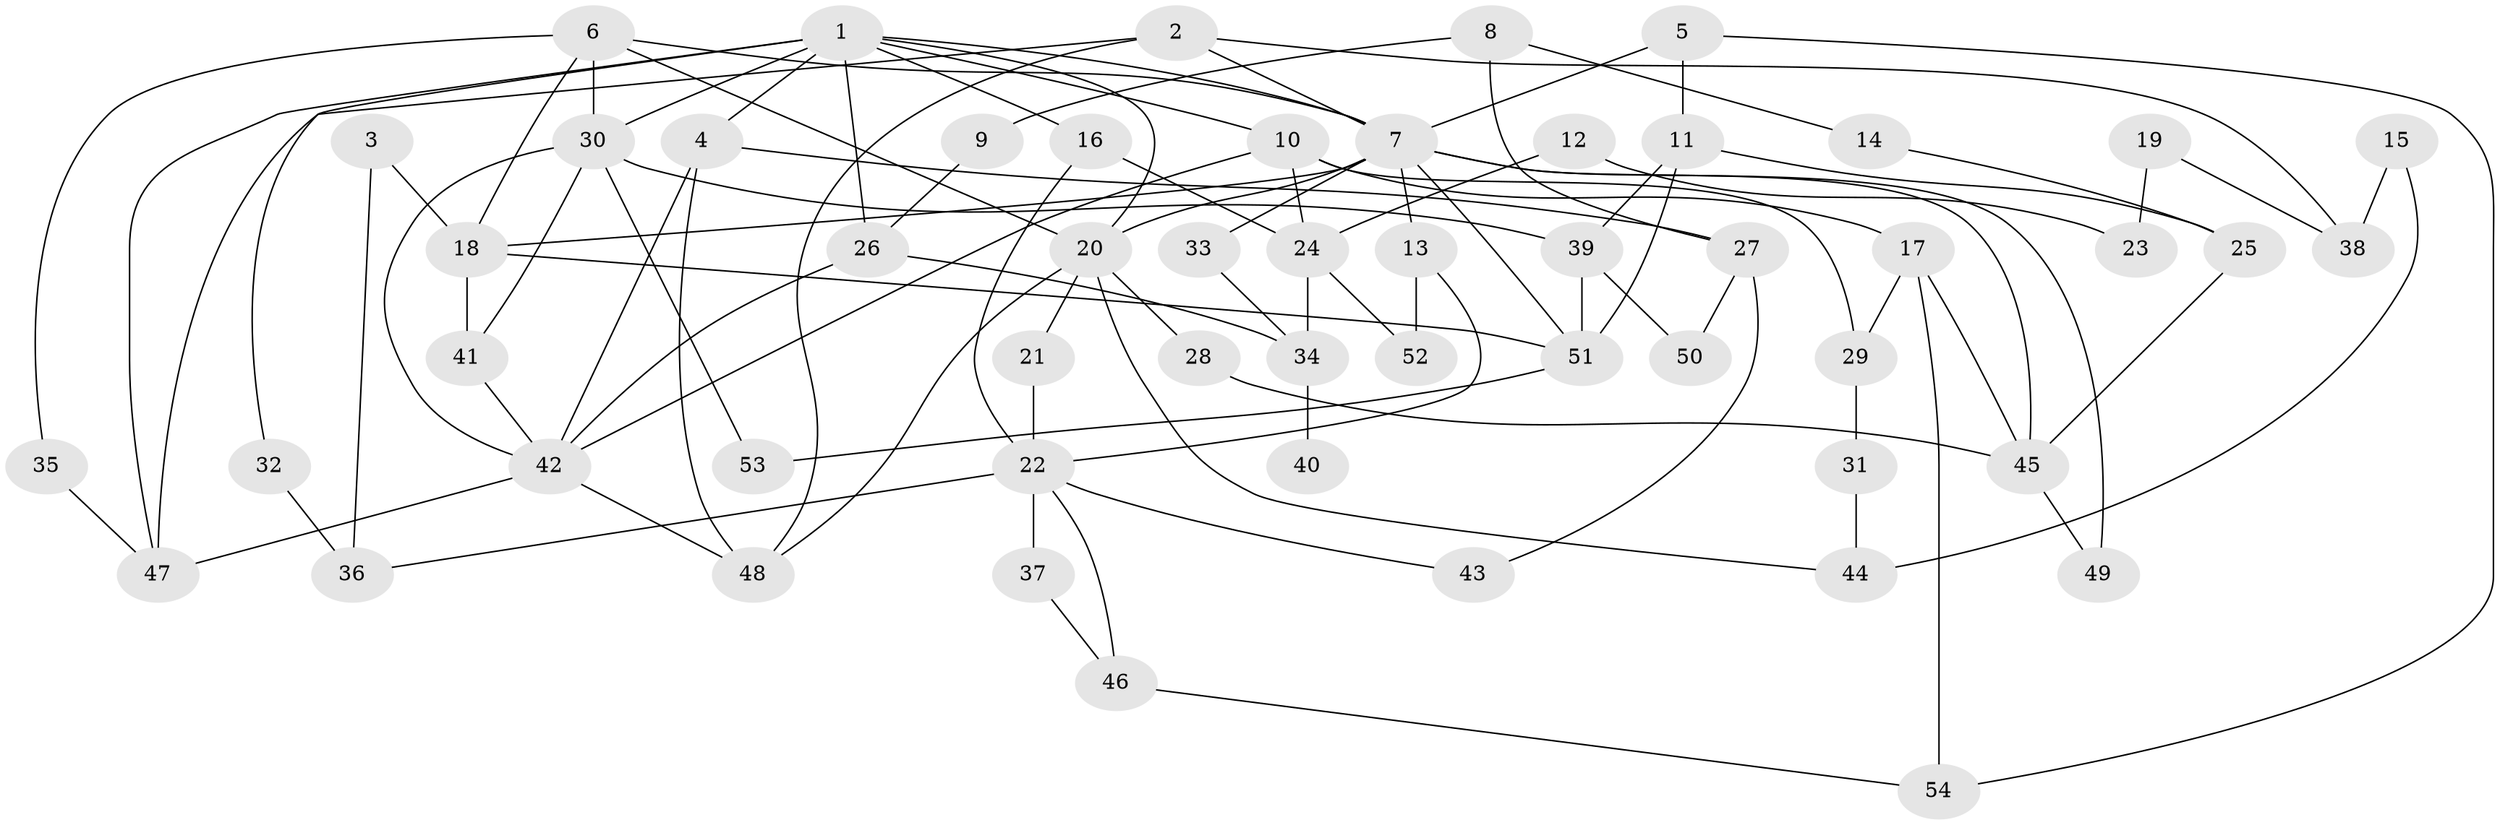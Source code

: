 // original degree distribution, {11: 0.009345794392523364, 7: 0.018691588785046728, 5: 0.08411214953271028, 4: 0.1308411214953271, 2: 0.3364485981308411, 1: 0.22429906542056074, 3: 0.1588785046728972, 9: 0.009345794392523364, 6: 0.028037383177570093}
// Generated by graph-tools (version 1.1) at 2025/36/03/04/25 23:36:03]
// undirected, 54 vertices, 96 edges
graph export_dot {
  node [color=gray90,style=filled];
  1;
  2;
  3;
  4;
  5;
  6;
  7;
  8;
  9;
  10;
  11;
  12;
  13;
  14;
  15;
  16;
  17;
  18;
  19;
  20;
  21;
  22;
  23;
  24;
  25;
  26;
  27;
  28;
  29;
  30;
  31;
  32;
  33;
  34;
  35;
  36;
  37;
  38;
  39;
  40;
  41;
  42;
  43;
  44;
  45;
  46;
  47;
  48;
  49;
  50;
  51;
  52;
  53;
  54;
  1 -- 4 [weight=1.0];
  1 -- 7 [weight=1.0];
  1 -- 10 [weight=1.0];
  1 -- 16 [weight=1.0];
  1 -- 20 [weight=1.0];
  1 -- 26 [weight=2.0];
  1 -- 30 [weight=1.0];
  1 -- 32 [weight=1.0];
  1 -- 47 [weight=1.0];
  2 -- 7 [weight=1.0];
  2 -- 38 [weight=1.0];
  2 -- 47 [weight=1.0];
  2 -- 48 [weight=1.0];
  3 -- 18 [weight=1.0];
  3 -- 36 [weight=1.0];
  4 -- 27 [weight=1.0];
  4 -- 42 [weight=1.0];
  4 -- 48 [weight=1.0];
  5 -- 7 [weight=1.0];
  5 -- 11 [weight=1.0];
  5 -- 54 [weight=1.0];
  6 -- 7 [weight=1.0];
  6 -- 18 [weight=1.0];
  6 -- 20 [weight=1.0];
  6 -- 30 [weight=1.0];
  6 -- 35 [weight=1.0];
  7 -- 13 [weight=1.0];
  7 -- 18 [weight=1.0];
  7 -- 20 [weight=1.0];
  7 -- 33 [weight=1.0];
  7 -- 45 [weight=1.0];
  7 -- 49 [weight=1.0];
  7 -- 51 [weight=1.0];
  8 -- 9 [weight=1.0];
  8 -- 14 [weight=1.0];
  8 -- 27 [weight=1.0];
  9 -- 26 [weight=1.0];
  10 -- 17 [weight=1.0];
  10 -- 24 [weight=1.0];
  10 -- 29 [weight=1.0];
  10 -- 42 [weight=1.0];
  11 -- 25 [weight=1.0];
  11 -- 39 [weight=1.0];
  11 -- 51 [weight=1.0];
  12 -- 23 [weight=1.0];
  12 -- 24 [weight=1.0];
  13 -- 22 [weight=1.0];
  13 -- 52 [weight=1.0];
  14 -- 25 [weight=1.0];
  15 -- 38 [weight=1.0];
  15 -- 44 [weight=1.0];
  16 -- 22 [weight=1.0];
  16 -- 24 [weight=1.0];
  17 -- 29 [weight=1.0];
  17 -- 45 [weight=1.0];
  17 -- 54 [weight=1.0];
  18 -- 41 [weight=1.0];
  18 -- 51 [weight=1.0];
  19 -- 23 [weight=1.0];
  19 -- 38 [weight=1.0];
  20 -- 21 [weight=1.0];
  20 -- 28 [weight=1.0];
  20 -- 44 [weight=1.0];
  20 -- 48 [weight=1.0];
  21 -- 22 [weight=1.0];
  22 -- 36 [weight=1.0];
  22 -- 37 [weight=1.0];
  22 -- 43 [weight=1.0];
  22 -- 46 [weight=1.0];
  24 -- 34 [weight=1.0];
  24 -- 52 [weight=1.0];
  25 -- 45 [weight=1.0];
  26 -- 34 [weight=1.0];
  26 -- 42 [weight=1.0];
  27 -- 43 [weight=1.0];
  27 -- 50 [weight=1.0];
  28 -- 45 [weight=1.0];
  29 -- 31 [weight=1.0];
  30 -- 39 [weight=1.0];
  30 -- 41 [weight=1.0];
  30 -- 42 [weight=1.0];
  30 -- 53 [weight=1.0];
  31 -- 44 [weight=1.0];
  32 -- 36 [weight=1.0];
  33 -- 34 [weight=1.0];
  34 -- 40 [weight=1.0];
  35 -- 47 [weight=1.0];
  37 -- 46 [weight=1.0];
  39 -- 50 [weight=1.0];
  39 -- 51 [weight=1.0];
  41 -- 42 [weight=1.0];
  42 -- 47 [weight=1.0];
  42 -- 48 [weight=1.0];
  45 -- 49 [weight=1.0];
  46 -- 54 [weight=1.0];
  51 -- 53 [weight=1.0];
}
